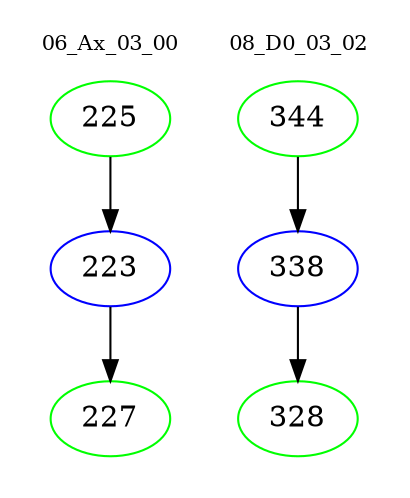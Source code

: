 digraph{
subgraph cluster_0 {
color = white
label = "06_Ax_03_00";
fontsize=10;
T0_225 [label="225", color="green"]
T0_225 -> T0_223 [color="black"]
T0_223 [label="223", color="blue"]
T0_223 -> T0_227 [color="black"]
T0_227 [label="227", color="green"]
}
subgraph cluster_1 {
color = white
label = "08_D0_03_02";
fontsize=10;
T1_344 [label="344", color="green"]
T1_344 -> T1_338 [color="black"]
T1_338 [label="338", color="blue"]
T1_338 -> T1_328 [color="black"]
T1_328 [label="328", color="green"]
}
}
